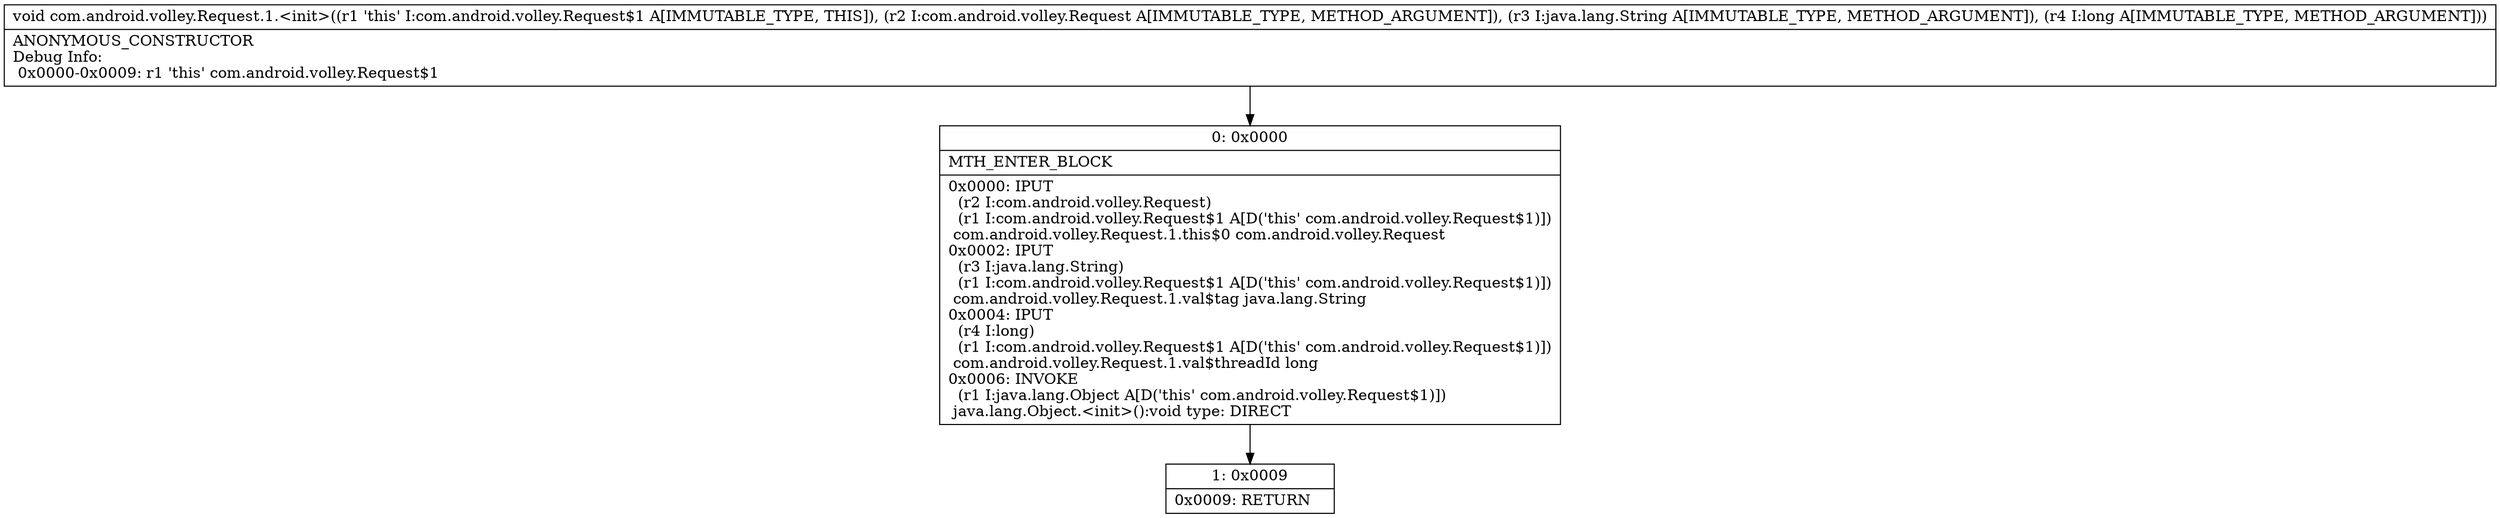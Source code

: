 digraph "CFG forcom.android.volley.Request.1.\<init\>(Lcom\/android\/volley\/Request;Ljava\/lang\/String;J)V" {
Node_0 [shape=record,label="{0\:\ 0x0000|MTH_ENTER_BLOCK\l|0x0000: IPUT  \l  (r2 I:com.android.volley.Request)\l  (r1 I:com.android.volley.Request$1 A[D('this' com.android.volley.Request$1)])\l com.android.volley.Request.1.this$0 com.android.volley.Request \l0x0002: IPUT  \l  (r3 I:java.lang.String)\l  (r1 I:com.android.volley.Request$1 A[D('this' com.android.volley.Request$1)])\l com.android.volley.Request.1.val$tag java.lang.String \l0x0004: IPUT  \l  (r4 I:long)\l  (r1 I:com.android.volley.Request$1 A[D('this' com.android.volley.Request$1)])\l com.android.volley.Request.1.val$threadId long \l0x0006: INVOKE  \l  (r1 I:java.lang.Object A[D('this' com.android.volley.Request$1)])\l java.lang.Object.\<init\>():void type: DIRECT \l}"];
Node_1 [shape=record,label="{1\:\ 0x0009|0x0009: RETURN   \l}"];
MethodNode[shape=record,label="{void com.android.volley.Request.1.\<init\>((r1 'this' I:com.android.volley.Request$1 A[IMMUTABLE_TYPE, THIS]), (r2 I:com.android.volley.Request A[IMMUTABLE_TYPE, METHOD_ARGUMENT]), (r3 I:java.lang.String A[IMMUTABLE_TYPE, METHOD_ARGUMENT]), (r4 I:long A[IMMUTABLE_TYPE, METHOD_ARGUMENT]))  | ANONYMOUS_CONSTRUCTOR\lDebug Info:\l  0x0000\-0x0009: r1 'this' com.android.volley.Request$1\l}"];
MethodNode -> Node_0;
Node_0 -> Node_1;
}

